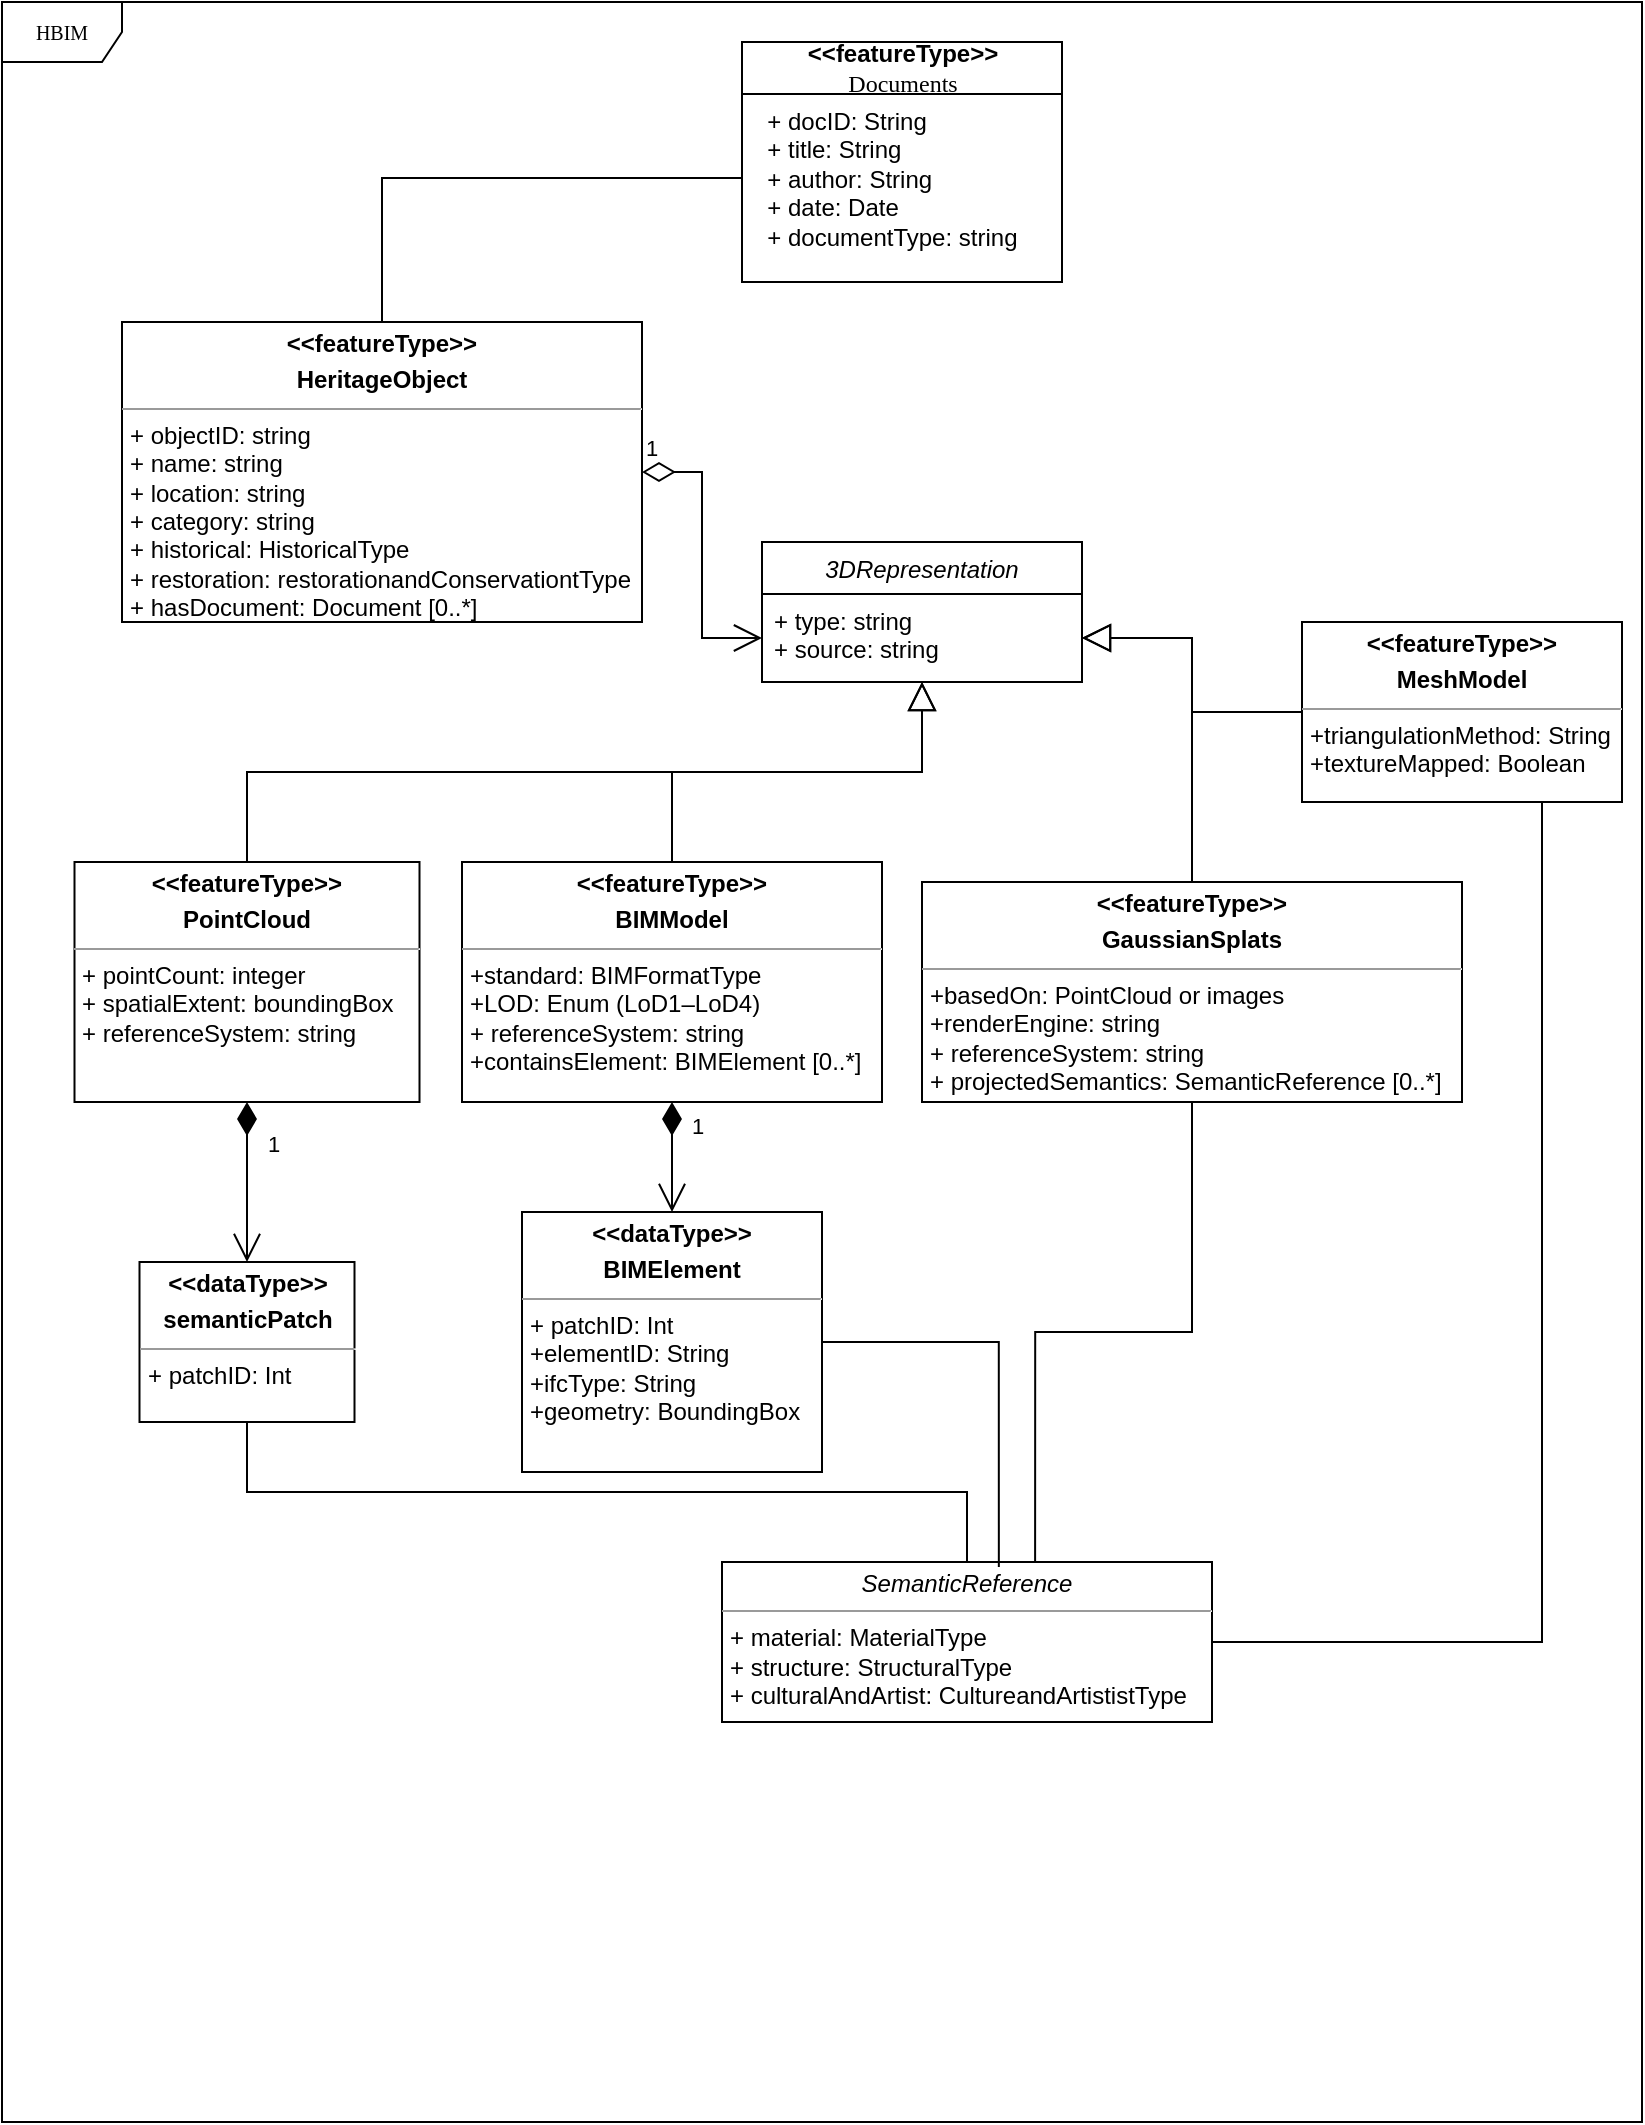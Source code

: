 <mxfile version="26.2.5">
  <diagram name="Page-1" id="c4acf3e9-155e-7222-9cf6-157b1a14988f">
    <mxGraphModel dx="1254" dy="691" grid="1" gridSize="10" guides="1" tooltips="1" connect="1" arrows="1" fold="1" page="1" pageScale="1" pageWidth="850" pageHeight="1100" background="none" math="0" shadow="0">
      <root>
        <mxCell id="0" />
        <mxCell id="1" parent="0" />
        <mxCell id="17acba5748e5396b-1" value="HBIM" style="shape=umlFrame;whiteSpace=wrap;html=1;rounded=0;shadow=0;comic=0;labelBackgroundColor=none;strokeWidth=1;fontFamily=Verdana;fontSize=10;align=center;" parent="1" vertex="1">
          <mxGeometry x="20" y="20" width="820" height="1060" as="geometry" />
        </mxCell>
        <mxCell id="17acba5748e5396b-44" value="&lt;div&gt;&lt;font style=&quot;font-size: 12px;&quot;&gt;&lt;b style=&quot;font-family: Helvetica;&quot;&gt;&amp;lt;&amp;lt;featureType&amp;gt;&amp;gt;&lt;/b&gt;&lt;/font&gt;&lt;/div&gt;&lt;font style=&quot;font-size: 12px;&quot;&gt;Documents&lt;/font&gt;" style="swimlane;html=1;fontStyle=0;childLayout=stackLayout;horizontal=1;startSize=26;fillColor=none;horizontalStack=0;resizeParent=1;resizeLast=0;collapsible=1;marginBottom=0;swimlaneFillColor=#ffffff;rounded=0;shadow=0;comic=0;labelBackgroundColor=none;strokeWidth=1;fontFamily=Verdana;fontSize=10;align=center;" parent="1" vertex="1">
          <mxGeometry x="390" y="40" width="160" height="120" as="geometry" />
        </mxCell>
        <mxCell id="17acba5748e5396b-45" value="&lt;div&gt;&amp;nbsp; + docID: String&lt;/div&gt;&lt;div&gt;&amp;nbsp; + title: String&lt;/div&gt;&lt;div&gt;&amp;nbsp; + author: String&lt;/div&gt;&lt;div&gt;&amp;nbsp; + date: Date&lt;/div&gt;&lt;div&gt;&amp;nbsp; + documentType: string&lt;/div&gt;" style="text;html=1;strokeColor=none;fillColor=none;align=left;verticalAlign=top;spacingLeft=4;spacingRight=4;whiteSpace=wrap;overflow=hidden;rotatable=0;points=[[0,0.5],[1,0.5]];portConstraint=eastwest;" parent="17acba5748e5396b-44" vertex="1">
          <mxGeometry y="26" width="160" height="84" as="geometry" />
        </mxCell>
        <mxCell id="5d2195bd80daf111-19" value="&lt;p style=&quot;margin:0px;margin-top:4px;text-align:center;&quot;&gt;&lt;i&gt;SemanticReference&lt;/i&gt;&lt;/p&gt;&lt;hr size=&quot;1&quot;&gt;&lt;p style=&quot;margin: 0px 0px 0px 4px;&quot;&gt;+ material: MaterialType&lt;br&gt;&lt;/p&gt;&lt;p style=&quot;margin: 0px 0px 0px 4px;&quot;&gt;+ structure: StructuralType&lt;/p&gt;&lt;p style=&quot;margin: 0px 0px 0px 4px;&quot;&gt;&lt;span style=&quot;background-color: transparent;&quot;&gt;+ culturalAndArtist:&amp;nbsp;&lt;/span&gt;&lt;span style=&quot;background-color: transparent; color: light-dark(rgb(0, 0, 0), rgb(255, 255, 255)); text-align: center;&quot;&gt;CultureandArtististType&lt;/span&gt;&lt;/p&gt;" style="verticalAlign=top;align=left;overflow=fill;fontSize=12;fontFamily=Helvetica;html=1;rounded=0;shadow=0;comic=0;labelBackgroundColor=none;strokeWidth=1" parent="1" vertex="1">
          <mxGeometry x="380" y="800" width="245" height="80" as="geometry" />
        </mxCell>
        <mxCell id="TEzwwiUS5SfaXioJ1mf_-1" value="&lt;span style=&quot;font-weight: normal;&quot;&gt;&lt;i&gt;3DRepresentation&lt;/i&gt;&lt;/span&gt;" style="swimlane;fontStyle=1;align=center;verticalAlign=top;childLayout=stackLayout;horizontal=1;startSize=26;horizontalStack=0;resizeParent=1;resizeParentMax=0;resizeLast=0;collapsible=1;marginBottom=0;whiteSpace=wrap;html=1;" parent="1" vertex="1">
          <mxGeometry x="400" y="290" width="160" height="70" as="geometry" />
        </mxCell>
        <mxCell id="TEzwwiUS5SfaXioJ1mf_-2" value="+ type: string&lt;div&gt;+ source: string&lt;/div&gt;" style="text;strokeColor=none;fillColor=none;align=left;verticalAlign=top;spacingLeft=4;spacingRight=4;overflow=hidden;rotatable=0;points=[[0,0.5],[1,0.5]];portConstraint=eastwest;whiteSpace=wrap;html=1;" parent="TEzwwiUS5SfaXioJ1mf_-1" vertex="1">
          <mxGeometry y="26" width="160" height="44" as="geometry" />
        </mxCell>
        <mxCell id="TEzwwiUS5SfaXioJ1mf_-9" value="&lt;p style=&quot;margin:0px;margin-top:4px;text-align:center;&quot;&gt;&lt;b&gt;&amp;lt;&amp;lt;featureType&amp;gt;&amp;gt;&lt;/b&gt;&lt;b&gt;&lt;/b&gt;&lt;/p&gt;&lt;p style=&quot;margin:0px;margin-top:4px;text-align:center;&quot;&gt;&lt;b&gt;PointCloud&lt;/b&gt;&lt;/p&gt;&lt;hr size=&quot;1&quot;&gt;&lt;p style=&quot;margin:0px;margin-left:4px;&quot;&gt;+ pointCount: integer&lt;/p&gt;&lt;p style=&quot;margin:0px;margin-left:4px;&quot;&gt;+ spatialExtent: boundingBox&lt;/p&gt;&lt;p style=&quot;margin:0px;margin-left:4px;&quot;&gt;+ referenceSystem: string&lt;/p&gt;" style="verticalAlign=top;align=left;overflow=fill;fontSize=12;fontFamily=Helvetica;html=1;rounded=0;shadow=0;comic=0;labelBackgroundColor=none;strokeWidth=1" parent="1" vertex="1">
          <mxGeometry x="56.25" y="450" width="172.5" height="120" as="geometry" />
        </mxCell>
        <mxCell id="nKKZoiiLEV9BoTgGwU7D-2" value="1" style="endArrow=open;html=1;endSize=12;startArrow=diamondThin;startSize=14;startFill=0;edgeStyle=orthogonalEdgeStyle;align=left;verticalAlign=bottom;rounded=0;entryX=0;entryY=0.5;entryDx=0;entryDy=0;exitX=1;exitY=0.5;exitDx=0;exitDy=0;" parent="1" source="8iUgthhELrvNvATAvzKY-1" target="TEzwwiUS5SfaXioJ1mf_-2" edge="1">
          <mxGeometry x="-1" y="3" relative="1" as="geometry">
            <mxPoint x="317.5" y="196" as="sourcePoint" />
            <mxPoint x="540" y="330" as="targetPoint" />
          </mxGeometry>
        </mxCell>
        <mxCell id="8iUgthhELrvNvATAvzKY-1" value="&lt;p style=&quot;margin:0px;margin-top:4px;text-align:center;&quot;&gt;&lt;b&gt;&amp;lt;&amp;lt;featureType&amp;gt;&amp;gt;&lt;/b&gt;&lt;b&gt;&lt;/b&gt;&lt;/p&gt;&lt;p style=&quot;margin:0px;margin-top:4px;text-align:center;&quot;&gt;&lt;b&gt;HeritageObject&lt;/b&gt;&lt;/p&gt;&lt;hr size=&quot;1&quot;&gt;&lt;p style=&quot;margin:0px;margin-left:4px;&quot;&gt;+ objectID: string&lt;br&gt;+ name: string&lt;/p&gt;&lt;p style=&quot;margin:0px;margin-left:4px;&quot;&gt;+ location: string&lt;/p&gt;&lt;p style=&quot;margin:0px;margin-left:4px;&quot;&gt;+ category: string&lt;/p&gt;&lt;p style=&quot;margin: 0px 0px 0px 4px;&quot;&gt;+ historical: HistoricalType&lt;/p&gt;&lt;p style=&quot;margin: 0px 0px 0px 4px;&quot;&gt;+ restoration:&amp;nbsp;&lt;span style=&quot;background-color: transparent; color: light-dark(rgb(0, 0, 0), rgb(255, 255, 255)); text-align: center;&quot;&gt;restorationandConservationtType&lt;/span&gt;&lt;/p&gt;&lt;p style=&quot;margin:0px;margin-left:4px;&quot;&gt;+ hasDocument: Document [0..*]&lt;/p&gt;" style="verticalAlign=top;align=left;overflow=fill;fontSize=12;fontFamily=Helvetica;html=1;rounded=0;shadow=0;comic=0;labelBackgroundColor=none;strokeWidth=1" vertex="1" parent="1">
          <mxGeometry x="80" y="180" width="260" height="150" as="geometry" />
        </mxCell>
        <mxCell id="8iUgthhELrvNvATAvzKY-2" value="" style="endArrow=block;endFill=0;endSize=12;html=1;rounded=0;exitX=0.5;exitY=0;exitDx=0;exitDy=0;edgeStyle=orthogonalEdgeStyle;" edge="1" parent="1" source="TEzwwiUS5SfaXioJ1mf_-9" target="TEzwwiUS5SfaXioJ1mf_-1">
          <mxGeometry width="160" relative="1" as="geometry">
            <mxPoint x="565" y="535" as="sourcePoint" />
            <mxPoint x="628" y="535" as="targetPoint" />
          </mxGeometry>
        </mxCell>
        <mxCell id="8iUgthhELrvNvATAvzKY-3" value="&lt;p style=&quot;margin:0px;margin-top:4px;text-align:center;&quot;&gt;&lt;b&gt;&amp;lt;&amp;lt;featureType&amp;gt;&amp;gt;&lt;/b&gt;&lt;b&gt;&lt;/b&gt;&lt;/p&gt;&lt;p style=&quot;margin:0px;margin-top:4px;text-align:center;&quot;&gt;&lt;b&gt;BIMModel&lt;/b&gt;&lt;/p&gt;&lt;hr size=&quot;1&quot;&gt;&lt;p style=&quot;margin:0px;margin-left:4px;&quot;&gt;+standard: BIMFormatType&lt;/p&gt;&lt;p style=&quot;margin:0px;margin-left:4px;&quot;&gt;+LOD: Enum (LoD1–LoD4)&lt;/p&gt;&lt;p style=&quot;margin:0px;margin-left:4px;&quot;&gt;+ referenceSystem: string&lt;/p&gt;&lt;p style=&quot;margin:0px;margin-left:4px;&quot;&gt;+containsElement: BIMElement [0..*]&lt;/p&gt;" style="verticalAlign=top;align=left;overflow=fill;fontSize=12;fontFamily=Helvetica;html=1;rounded=0;shadow=0;comic=0;labelBackgroundColor=none;strokeWidth=1" vertex="1" parent="1">
          <mxGeometry x="250" y="450" width="210" height="120" as="geometry" />
        </mxCell>
        <mxCell id="8iUgthhELrvNvATAvzKY-4" value="&lt;p style=&quot;margin:0px;margin-top:4px;text-align:center;&quot;&gt;&lt;b&gt;&amp;lt;&amp;lt;featureType&amp;gt;&amp;gt;&lt;/b&gt;&lt;b&gt;&lt;/b&gt;&lt;/p&gt;&lt;p style=&quot;margin:0px;margin-top:4px;text-align:center;&quot;&gt;&lt;b&gt;GaussianSplats&lt;/b&gt;&lt;/p&gt;&lt;hr size=&quot;1&quot;&gt;&lt;p style=&quot;margin:0px;margin-left:4px;&quot;&gt;+basedOn: PointCloud or images&lt;/p&gt;&lt;p style=&quot;margin:0px;margin-left:4px;&quot;&gt;+renderEngine: string&lt;/p&gt;&lt;p style=&quot;margin:0px;margin-left:4px;&quot;&gt;+ referenceSystem: string&lt;/p&gt;&lt;p style=&quot;margin:0px;margin-left:4px;&quot;&gt;+ projectedSemantics: SemanticReference [0..*]&lt;/p&gt;" style="verticalAlign=top;align=left;overflow=fill;fontSize=12;fontFamily=Helvetica;html=1;rounded=0;shadow=0;comic=0;labelBackgroundColor=none;strokeWidth=1" vertex="1" parent="1">
          <mxGeometry x="480" y="460" width="270" height="110" as="geometry" />
        </mxCell>
        <mxCell id="8iUgthhELrvNvATAvzKY-5" value="&lt;p style=&quot;margin:0px;margin-top:4px;text-align:center;&quot;&gt;&lt;b&gt;&amp;lt;&amp;lt;dataType&amp;gt;&amp;gt;&lt;/b&gt;&lt;b&gt;&lt;/b&gt;&lt;/p&gt;&lt;p style=&quot;margin:0px;margin-top:4px;text-align:center;&quot;&gt;&lt;b&gt;semanticPatch&lt;/b&gt;&lt;/p&gt;&lt;hr size=&quot;1&quot;&gt;&lt;p style=&quot;margin:0px;margin-left:4px;&quot;&gt;+ patchID: Int&lt;br&gt;&lt;br&gt;&lt;/p&gt;" style="verticalAlign=top;align=left;overflow=fill;fontSize=12;fontFamily=Helvetica;html=1;rounded=0;shadow=0;comic=0;labelBackgroundColor=none;strokeWidth=1" vertex="1" parent="1">
          <mxGeometry x="88.75" y="650" width="107.5" height="80" as="geometry" />
        </mxCell>
        <mxCell id="8iUgthhELrvNvATAvzKY-7" value="&lt;p style=&quot;margin:0px;margin-top:4px;text-align:center;&quot;&gt;&lt;b&gt;&amp;lt;&amp;lt;dataType&amp;gt;&amp;gt;&lt;/b&gt;&lt;b&gt;&lt;/b&gt;&lt;/p&gt;&lt;p style=&quot;margin:0px;margin-top:4px;text-align:center;&quot;&gt;&lt;b&gt;BIMElement&lt;/b&gt;&lt;/p&gt;&lt;hr size=&quot;1&quot;&gt;&lt;p style=&quot;margin:0px;margin-left:4px;&quot;&gt;+ patchID: Int&lt;br&gt;&lt;/p&gt;&lt;p style=&quot;margin:0px;margin-left:4px;&quot;&gt;+elementID: String&lt;/p&gt;&lt;p style=&quot;margin:0px;margin-left:4px;&quot;&gt;+ifcType: String&lt;/p&gt;&lt;p style=&quot;margin:0px;margin-left:4px;&quot;&gt;+geometry: BoundingBox&lt;/p&gt;" style="verticalAlign=top;align=left;overflow=fill;fontSize=12;fontFamily=Helvetica;html=1;rounded=0;shadow=0;comic=0;labelBackgroundColor=none;strokeWidth=1" vertex="1" parent="1">
          <mxGeometry x="280" y="625" width="150" height="130" as="geometry" />
        </mxCell>
        <mxCell id="8iUgthhELrvNvATAvzKY-8" value="&lt;p style=&quot;margin:0px;margin-top:4px;text-align:center;&quot;&gt;&lt;b&gt;&amp;lt;&amp;lt;featureType&amp;gt;&amp;gt;&lt;/b&gt;&lt;b&gt;&lt;/b&gt;&lt;/p&gt;&lt;p style=&quot;margin:0px;margin-top:4px;text-align:center;&quot;&gt;&lt;b&gt;MeshModel&lt;/b&gt;&lt;/p&gt;&lt;hr size=&quot;1&quot;&gt;&lt;p style=&quot;margin:0px;margin-left:4px;&quot;&gt;+triangulationMethod: String&lt;/p&gt;&lt;p style=&quot;margin:0px;margin-left:4px;&quot;&gt;+textureMapped: Boolean&lt;/p&gt;" style="verticalAlign=top;align=left;overflow=fill;fontSize=12;fontFamily=Helvetica;html=1;rounded=0;shadow=0;comic=0;labelBackgroundColor=none;strokeWidth=1" vertex="1" parent="1">
          <mxGeometry x="670" y="330" width="160" height="90" as="geometry" />
        </mxCell>
        <mxCell id="8iUgthhELrvNvATAvzKY-9" value="" style="endArrow=block;endFill=0;endSize=12;html=1;rounded=0;exitX=0.5;exitY=0;exitDx=0;exitDy=0;edgeStyle=orthogonalEdgeStyle;" edge="1" parent="1" source="8iUgthhELrvNvATAvzKY-3" target="TEzwwiUS5SfaXioJ1mf_-1">
          <mxGeometry width="160" relative="1" as="geometry">
            <mxPoint x="153" y="460" as="sourcePoint" />
            <mxPoint x="470" y="360" as="targetPoint" />
          </mxGeometry>
        </mxCell>
        <mxCell id="8iUgthhELrvNvATAvzKY-10" value="" style="endArrow=block;endFill=0;endSize=12;html=1;rounded=0;edgeStyle=orthogonalEdgeStyle;" edge="1" parent="1" source="8iUgthhELrvNvATAvzKY-4" target="TEzwwiUS5SfaXioJ1mf_-2">
          <mxGeometry width="160" relative="1" as="geometry">
            <mxPoint x="365" y="460" as="sourcePoint" />
            <mxPoint x="490" y="370" as="targetPoint" />
          </mxGeometry>
        </mxCell>
        <mxCell id="8iUgthhELrvNvATAvzKY-11" value="" style="endArrow=block;endFill=0;endSize=12;html=1;rounded=0;edgeStyle=orthogonalEdgeStyle;entryX=1;entryY=0.5;entryDx=0;entryDy=0;" edge="1" parent="1" source="8iUgthhELrvNvATAvzKY-8" target="TEzwwiUS5SfaXioJ1mf_-2">
          <mxGeometry width="160" relative="1" as="geometry">
            <mxPoint x="375" y="470" as="sourcePoint" />
            <mxPoint x="500" y="380" as="targetPoint" />
          </mxGeometry>
        </mxCell>
        <mxCell id="8iUgthhELrvNvATAvzKY-13" value="1" style="endArrow=open;html=1;endSize=12;startArrow=diamondThin;startSize=14;startFill=1;edgeStyle=orthogonalEdgeStyle;align=left;verticalAlign=bottom;rounded=0;exitX=0.5;exitY=1;exitDx=0;exitDy=0;entryX=0.5;entryY=0;entryDx=0;entryDy=0;" edge="1" parent="1" source="TEzwwiUS5SfaXioJ1mf_-9" target="8iUgthhELrvNvATAvzKY-5">
          <mxGeometry x="-0.25" y="8" relative="1" as="geometry">
            <mxPoint x="324" y="335" as="sourcePoint" />
            <mxPoint x="203" y="335" as="targetPoint" />
            <mxPoint as="offset" />
          </mxGeometry>
        </mxCell>
        <mxCell id="8iUgthhELrvNvATAvzKY-14" value="1" style="endArrow=open;html=1;endSize=12;startArrow=diamondThin;startSize=14;startFill=1;edgeStyle=orthogonalEdgeStyle;align=left;verticalAlign=bottom;rounded=0;exitX=0.5;exitY=1;exitDx=0;exitDy=0;entryX=0.5;entryY=0;entryDx=0;entryDy=0;" edge="1" parent="1" source="8iUgthhELrvNvATAvzKY-3" target="8iUgthhELrvNvATAvzKY-7">
          <mxGeometry x="-0.25" y="8" relative="1" as="geometry">
            <mxPoint x="153" y="580" as="sourcePoint" />
            <mxPoint x="153" y="660" as="targetPoint" />
            <mxPoint as="offset" />
          </mxGeometry>
        </mxCell>
        <mxCell id="8iUgthhELrvNvATAvzKY-15" value="" style="endArrow=none;html=1;edgeStyle=orthogonalEdgeStyle;rounded=0;exitX=0.5;exitY=1;exitDx=0;exitDy=0;" edge="1" parent="1" source="8iUgthhELrvNvATAvzKY-5" target="5d2195bd80daf111-19">
          <mxGeometry relative="1" as="geometry">
            <mxPoint x="120" y="790" as="sourcePoint" />
            <mxPoint x="280" y="790" as="targetPoint" />
          </mxGeometry>
        </mxCell>
        <mxCell id="8iUgthhELrvNvATAvzKY-18" value="" style="endArrow=none;html=1;edgeStyle=orthogonalEdgeStyle;rounded=0;exitX=0.565;exitY=0.031;exitDx=0;exitDy=0;exitPerimeter=0;entryX=1;entryY=0.5;entryDx=0;entryDy=0;" edge="1" parent="1" source="5d2195bd80daf111-19" target="8iUgthhELrvNvATAvzKY-7">
          <mxGeometry relative="1" as="geometry">
            <mxPoint x="153" y="740" as="sourcePoint" />
            <mxPoint x="448" y="820" as="targetPoint" />
          </mxGeometry>
        </mxCell>
        <mxCell id="8iUgthhELrvNvATAvzKY-19" value="" style="endArrow=none;html=1;edgeStyle=orthogonalEdgeStyle;rounded=0;entryX=0.639;entryY=-0.003;entryDx=0;entryDy=0;entryPerimeter=0;" edge="1" parent="1" source="8iUgthhELrvNvATAvzKY-4" target="5d2195bd80daf111-19">
          <mxGeometry relative="1" as="geometry">
            <mxPoint x="163" y="750" as="sourcePoint" />
            <mxPoint x="458" y="830" as="targetPoint" />
          </mxGeometry>
        </mxCell>
        <mxCell id="8iUgthhELrvNvATAvzKY-20" value="" style="endArrow=none;html=1;edgeStyle=orthogonalEdgeStyle;rounded=0;exitX=0.75;exitY=1;exitDx=0;exitDy=0;entryX=1;entryY=0.5;entryDx=0;entryDy=0;" edge="1" parent="1" source="8iUgthhELrvNvATAvzKY-8" target="5d2195bd80daf111-19">
          <mxGeometry relative="1" as="geometry">
            <mxPoint x="173" y="760" as="sourcePoint" />
            <mxPoint x="468" y="840" as="targetPoint" />
          </mxGeometry>
        </mxCell>
        <mxCell id="8iUgthhELrvNvATAvzKY-21" value="" style="endArrow=none;html=1;edgeStyle=orthogonalEdgeStyle;rounded=0;entryX=0;entryY=0.5;entryDx=0;entryDy=0;" edge="1" parent="1" source="8iUgthhELrvNvATAvzKY-1" target="17acba5748e5396b-45">
          <mxGeometry relative="1" as="geometry">
            <mxPoint x="463" y="822" as="sourcePoint" />
            <mxPoint x="440" y="700" as="targetPoint" />
          </mxGeometry>
        </mxCell>
      </root>
    </mxGraphModel>
  </diagram>
</mxfile>
